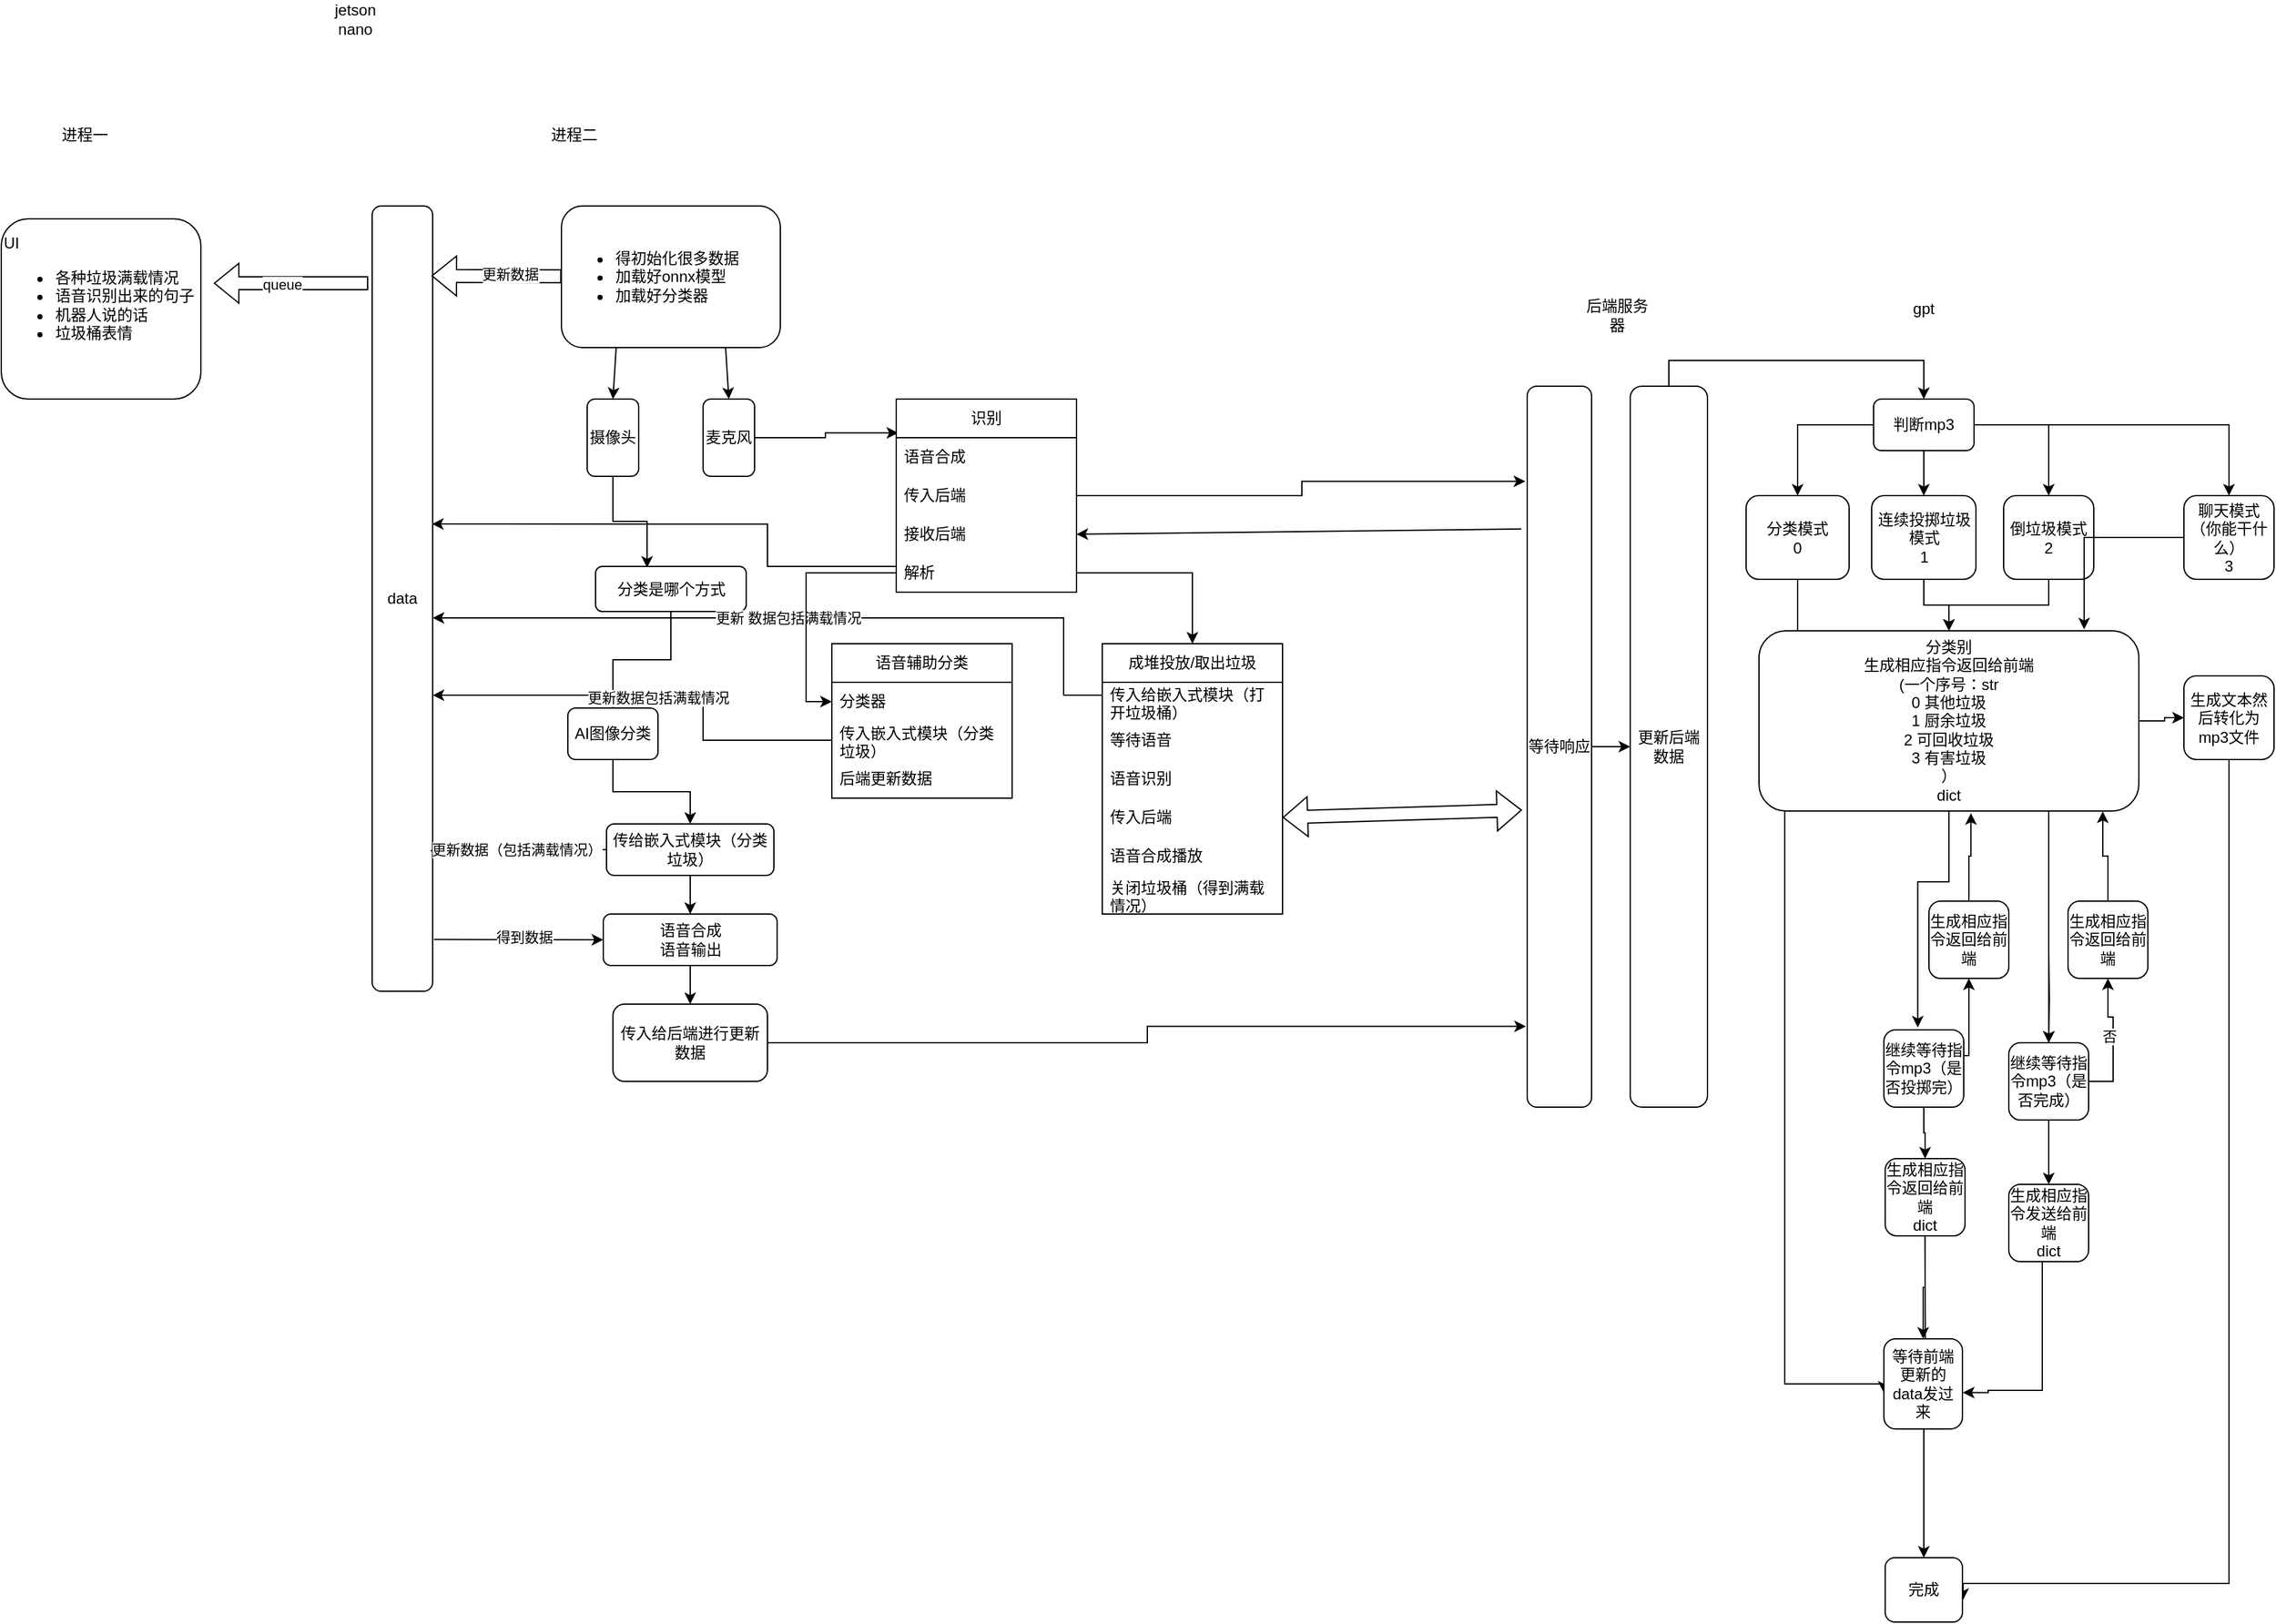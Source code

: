 <mxfile version="21.6.7" type="device">
  <diagram name="第 1 页" id="z0WRBvaNE8rKCtusDMsG">
    <mxGraphModel dx="1481" dy="809" grid="1" gridSize="10" guides="1" tooltips="1" connect="1" arrows="1" fold="1" page="1" pageScale="1" pageWidth="826" pageHeight="1169" math="0" shadow="0">
      <root>
        <mxCell id="0" />
        <mxCell id="1" parent="0" />
        <mxCell id="U0wpTFLzLkp5TlnTxOQX-3" value="进程一" style="text;html=1;strokeColor=none;fillColor=none;align=center;verticalAlign=middle;whiteSpace=wrap;rounded=0;" parent="1" vertex="1">
          <mxGeometry x="140" y="180" width="60" height="30" as="geometry" />
        </mxCell>
        <mxCell id="U0wpTFLzLkp5TlnTxOQX-4" value="进程二" style="text;html=1;strokeColor=none;fillColor=none;align=center;verticalAlign=middle;whiteSpace=wrap;rounded=0;" parent="1" vertex="1">
          <mxGeometry x="520" y="180" width="60" height="30" as="geometry" />
        </mxCell>
        <mxCell id="U0wpTFLzLkp5TlnTxOQX-5" value="UI&lt;br&gt;&lt;ul&gt;&lt;li&gt;各种垃圾满载情况&lt;/li&gt;&lt;li&gt;语音识别出来的句子&lt;/li&gt;&lt;li&gt;机器人说的话&amp;nbsp;&amp;nbsp;&lt;/li&gt;&lt;li&gt;垃圾桶表情&lt;/li&gt;&lt;/ul&gt;&lt;table&gt;&lt;tbody&gt;&lt;tr&gt;&lt;td&gt;&lt;br&gt;&lt;/td&gt;&lt;td&gt;&lt;br&gt;&lt;/td&gt;&lt;/tr&gt;&lt;/tbody&gt;&lt;/table&gt;" style="rounded=1;whiteSpace=wrap;html=1;align=left;" parent="1" vertex="1">
          <mxGeometry x="105" y="260" width="155" height="140" as="geometry" />
        </mxCell>
        <mxCell id="U0wpTFLzLkp5TlnTxOQX-7" value="" style="shape=flexArrow;endArrow=classic;html=1;rounded=0;" parent="1" edge="1">
          <mxGeometry width="50" height="50" relative="1" as="geometry">
            <mxPoint x="390" y="310" as="sourcePoint" />
            <mxPoint x="270" y="310" as="targetPoint" />
          </mxGeometry>
        </mxCell>
        <mxCell id="U0wpTFLzLkp5TlnTxOQX-8" value="queue" style="edgeLabel;html=1;align=center;verticalAlign=middle;resizable=0;points=[];" parent="U0wpTFLzLkp5TlnTxOQX-7" vertex="1" connectable="0">
          <mxGeometry x="0.117" y="1" relative="1" as="geometry">
            <mxPoint as="offset" />
          </mxGeometry>
        </mxCell>
        <mxCell id="U0wpTFLzLkp5TlnTxOQX-64" style="edgeStyle=orthogonalEdgeStyle;rounded=0;orthogonalLoop=1;jettySize=auto;html=1;entryX=0.342;entryY=0.029;entryDx=0;entryDy=0;entryPerimeter=0;" parent="1" source="U0wpTFLzLkp5TlnTxOQX-9" target="U0wpTFLzLkp5TlnTxOQX-63" edge="1">
          <mxGeometry relative="1" as="geometry" />
        </mxCell>
        <mxCell id="U0wpTFLzLkp5TlnTxOQX-9" value="摄像头" style="rounded=1;whiteSpace=wrap;html=1;" parent="1" vertex="1">
          <mxGeometry x="560" y="400" width="40" height="60" as="geometry" />
        </mxCell>
        <mxCell id="U0wpTFLzLkp5TlnTxOQX-46" style="edgeStyle=orthogonalEdgeStyle;rounded=0;orthogonalLoop=1;jettySize=auto;html=1;entryX=0.011;entryY=0.175;entryDx=0;entryDy=0;entryPerimeter=0;" parent="1" source="U0wpTFLzLkp5TlnTxOQX-10" target="U0wpTFLzLkp5TlnTxOQX-50" edge="1">
          <mxGeometry relative="1" as="geometry">
            <mxPoint x="800" y="417.5" as="targetPoint" />
          </mxGeometry>
        </mxCell>
        <mxCell id="U0wpTFLzLkp5TlnTxOQX-10" value="麦克风" style="rounded=1;whiteSpace=wrap;html=1;" parent="1" vertex="1">
          <mxGeometry x="650" y="400" width="40" height="60" as="geometry" />
        </mxCell>
        <mxCell id="U0wpTFLzLkp5TlnTxOQX-11" value="jetson nano" style="text;html=1;strokeColor=none;fillColor=none;align=center;verticalAlign=middle;whiteSpace=wrap;rounded=0;" parent="1" vertex="1">
          <mxGeometry x="350" y="90" width="60" height="30" as="geometry" />
        </mxCell>
        <mxCell id="U0wpTFLzLkp5TlnTxOQX-12" value="&lt;ul&gt;&lt;li&gt;得初始化很多数据&lt;/li&gt;&lt;li&gt;加载好onnx模型&lt;/li&gt;&lt;li style=&quot;&quot;&gt;加载好分类器&lt;/li&gt;&lt;/ul&gt;" style="rounded=1;whiteSpace=wrap;html=1;align=left;" parent="1" vertex="1">
          <mxGeometry x="540" y="250" width="170" height="110" as="geometry" />
        </mxCell>
        <mxCell id="U0wpTFLzLkp5TlnTxOQX-22" style="edgeStyle=orthogonalEdgeStyle;rounded=0;orthogonalLoop=1;jettySize=auto;html=1;entryX=0.5;entryY=0;entryDx=0;entryDy=0;" parent="1" source="U0wpTFLzLkp5TlnTxOQX-13" target="U0wpTFLzLkp5TlnTxOQX-16" edge="1">
          <mxGeometry relative="1" as="geometry" />
        </mxCell>
        <mxCell id="U0wpTFLzLkp5TlnTxOQX-13" value="AI图像分类" style="rounded=1;whiteSpace=wrap;html=1;" parent="1" vertex="1">
          <mxGeometry x="545" y="640" width="70" height="40" as="geometry" />
        </mxCell>
        <mxCell id="U0wpTFLzLkp5TlnTxOQX-14" value="data" style="rounded=1;whiteSpace=wrap;html=1;" parent="1" vertex="1">
          <mxGeometry x="393" y="250" width="47" height="610" as="geometry" />
        </mxCell>
        <mxCell id="U0wpTFLzLkp5TlnTxOQX-24" style="edgeStyle=orthogonalEdgeStyle;rounded=0;orthogonalLoop=1;jettySize=auto;html=1;" parent="1" source="U0wpTFLzLkp5TlnTxOQX-16" target="U0wpTFLzLkp5TlnTxOQX-17" edge="1">
          <mxGeometry relative="1" as="geometry" />
        </mxCell>
        <mxCell id="U0wpTFLzLkp5TlnTxOQX-30" style="edgeStyle=orthogonalEdgeStyle;rounded=0;orthogonalLoop=1;jettySize=auto;html=1;entryX=0.957;entryY=0.821;entryDx=0;entryDy=0;entryPerimeter=0;" parent="1" source="U0wpTFLzLkp5TlnTxOQX-16" target="U0wpTFLzLkp5TlnTxOQX-14" edge="1">
          <mxGeometry relative="1" as="geometry" />
        </mxCell>
        <mxCell id="U0wpTFLzLkp5TlnTxOQX-36" value="更新数据（包括满载情况）" style="edgeLabel;html=1;align=center;verticalAlign=middle;resizable=0;points=[];" parent="U0wpTFLzLkp5TlnTxOQX-30" vertex="1" connectable="0">
          <mxGeometry x="-0.021" y="-2" relative="1" as="geometry">
            <mxPoint x="-1" as="offset" />
          </mxGeometry>
        </mxCell>
        <mxCell id="U0wpTFLzLkp5TlnTxOQX-16" value="传给嵌入式模块（分类垃圾）" style="rounded=1;whiteSpace=wrap;html=1;" parent="1" vertex="1">
          <mxGeometry x="575" y="730" width="130" height="40" as="geometry" />
        </mxCell>
        <mxCell id="U0wpTFLzLkp5TlnTxOQX-25" style="edgeStyle=orthogonalEdgeStyle;rounded=0;orthogonalLoop=1;jettySize=auto;html=1;" parent="1" source="U0wpTFLzLkp5TlnTxOQX-17" target="U0wpTFLzLkp5TlnTxOQX-18" edge="1">
          <mxGeometry relative="1" as="geometry" />
        </mxCell>
        <mxCell id="U0wpTFLzLkp5TlnTxOQX-17" value="语音合成&lt;br&gt;语音输出" style="rounded=1;whiteSpace=wrap;html=1;" parent="1" vertex="1">
          <mxGeometry x="572.5" y="800" width="135" height="40" as="geometry" />
        </mxCell>
        <mxCell id="U0wpTFLzLkp5TlnTxOQX-68" style="edgeStyle=orthogonalEdgeStyle;rounded=0;orthogonalLoop=1;jettySize=auto;html=1;entryX=-0.02;entryY=0.888;entryDx=0;entryDy=0;entryPerimeter=0;" parent="1" source="U0wpTFLzLkp5TlnTxOQX-18" target="U0wpTFLzLkp5TlnTxOQX-27" edge="1">
          <mxGeometry relative="1" as="geometry">
            <mxPoint x="1110" y="890" as="targetPoint" />
          </mxGeometry>
        </mxCell>
        <mxCell id="U0wpTFLzLkp5TlnTxOQX-18" value="传入给后端进行更新数据" style="rounded=1;whiteSpace=wrap;html=1;" parent="1" vertex="1">
          <mxGeometry x="580" y="870" width="120" height="60" as="geometry" />
        </mxCell>
        <mxCell id="U0wpTFLzLkp5TlnTxOQX-19" value="" style="endArrow=classic;html=1;rounded=0;exitX=0.25;exitY=1;exitDx=0;exitDy=0;entryX=0.5;entryY=0;entryDx=0;entryDy=0;" parent="1" source="U0wpTFLzLkp5TlnTxOQX-12" target="U0wpTFLzLkp5TlnTxOQX-9" edge="1">
          <mxGeometry width="50" height="50" relative="1" as="geometry">
            <mxPoint x="550" y="420" as="sourcePoint" />
            <mxPoint x="600" y="370" as="targetPoint" />
          </mxGeometry>
        </mxCell>
        <mxCell id="U0wpTFLzLkp5TlnTxOQX-20" value="" style="endArrow=classic;html=1;rounded=0;exitX=0.75;exitY=1;exitDx=0;exitDy=0;entryX=0.5;entryY=0;entryDx=0;entryDy=0;" parent="1" source="U0wpTFLzLkp5TlnTxOQX-12" target="U0wpTFLzLkp5TlnTxOQX-10" edge="1">
          <mxGeometry width="50" height="50" relative="1" as="geometry">
            <mxPoint x="660" y="410" as="sourcePoint" />
            <mxPoint x="710" y="360" as="targetPoint" />
          </mxGeometry>
        </mxCell>
        <mxCell id="U0wpTFLzLkp5TlnTxOQX-106" style="edgeStyle=orthogonalEdgeStyle;rounded=0;orthogonalLoop=1;jettySize=auto;html=1;entryX=0;entryY=0.5;entryDx=0;entryDy=0;" parent="1" source="U0wpTFLzLkp5TlnTxOQX-27" target="U0wpTFLzLkp5TlnTxOQX-94" edge="1">
          <mxGeometry relative="1" as="geometry" />
        </mxCell>
        <mxCell id="U0wpTFLzLkp5TlnTxOQX-27" value="等待响应" style="rounded=1;whiteSpace=wrap;html=1;" parent="1" vertex="1">
          <mxGeometry x="1290" y="390" width="50" height="560" as="geometry" />
        </mxCell>
        <mxCell id="U0wpTFLzLkp5TlnTxOQX-32" value="" style="endArrow=classic;html=1;rounded=0;exitX=1.021;exitY=0.934;exitDx=0;exitDy=0;exitPerimeter=0;entryX=0;entryY=0.5;entryDx=0;entryDy=0;" parent="1" source="U0wpTFLzLkp5TlnTxOQX-14" target="U0wpTFLzLkp5TlnTxOQX-17" edge="1">
          <mxGeometry width="50" height="50" relative="1" as="geometry">
            <mxPoint x="500" y="860" as="sourcePoint" />
            <mxPoint x="550" y="810" as="targetPoint" />
          </mxGeometry>
        </mxCell>
        <mxCell id="U0wpTFLzLkp5TlnTxOQX-37" value="得到数据" style="edgeLabel;html=1;align=center;verticalAlign=middle;resizable=0;points=[];" parent="U0wpTFLzLkp5TlnTxOQX-32" vertex="1" connectable="0">
          <mxGeometry x="0.065" y="2" relative="1" as="geometry">
            <mxPoint as="offset" />
          </mxGeometry>
        </mxCell>
        <mxCell id="U0wpTFLzLkp5TlnTxOQX-34" value="" style="shape=flexArrow;endArrow=classic;html=1;rounded=0;entryX=0.979;entryY=0.089;entryDx=0;entryDy=0;entryPerimeter=0;" parent="1" source="U0wpTFLzLkp5TlnTxOQX-12" target="U0wpTFLzLkp5TlnTxOQX-14" edge="1">
          <mxGeometry width="50" height="50" relative="1" as="geometry">
            <mxPoint x="500" y="330" as="sourcePoint" />
            <mxPoint x="550" y="280" as="targetPoint" />
          </mxGeometry>
        </mxCell>
        <mxCell id="U0wpTFLzLkp5TlnTxOQX-35" value="更新数据" style="edgeLabel;html=1;align=center;verticalAlign=middle;resizable=0;points=[];" parent="U0wpTFLzLkp5TlnTxOQX-34" vertex="1" connectable="0">
          <mxGeometry x="-0.208" y="-2" relative="1" as="geometry">
            <mxPoint as="offset" />
          </mxGeometry>
        </mxCell>
        <mxCell id="U0wpTFLzLkp5TlnTxOQX-50" value="识别" style="swimlane;fontStyle=0;childLayout=stackLayout;horizontal=1;startSize=30;horizontalStack=0;resizeParent=1;resizeParentMax=0;resizeLast=0;collapsible=1;marginBottom=0;whiteSpace=wrap;html=1;" parent="1" vertex="1">
          <mxGeometry x="800" y="400" width="140" height="150" as="geometry">
            <mxRectangle x="810" y="400" width="60" height="30" as="alternateBounds" />
          </mxGeometry>
        </mxCell>
        <mxCell id="U0wpTFLzLkp5TlnTxOQX-51" value="语音合成" style="text;strokeColor=none;fillColor=none;align=left;verticalAlign=middle;spacingLeft=4;spacingRight=4;overflow=hidden;points=[[0,0.5],[1,0.5]];portConstraint=eastwest;rotatable=0;whiteSpace=wrap;html=1;" parent="U0wpTFLzLkp5TlnTxOQX-50" vertex="1">
          <mxGeometry y="30" width="140" height="30" as="geometry" />
        </mxCell>
        <mxCell id="U0wpTFLzLkp5TlnTxOQX-52" value="传入后端" style="text;strokeColor=none;fillColor=none;align=left;verticalAlign=middle;spacingLeft=4;spacingRight=4;overflow=hidden;points=[[0,0.5],[1,0.5]];portConstraint=eastwest;rotatable=0;whiteSpace=wrap;html=1;" parent="U0wpTFLzLkp5TlnTxOQX-50" vertex="1">
          <mxGeometry y="60" width="140" height="30" as="geometry" />
        </mxCell>
        <mxCell id="U0wpTFLzLkp5TlnTxOQX-58" value="接收后端" style="text;strokeColor=none;fillColor=none;align=left;verticalAlign=middle;spacingLeft=4;spacingRight=4;overflow=hidden;points=[[0,0.5],[1,0.5]];portConstraint=eastwest;rotatable=0;whiteSpace=wrap;html=1;" parent="U0wpTFLzLkp5TlnTxOQX-50" vertex="1">
          <mxGeometry y="90" width="140" height="30" as="geometry" />
        </mxCell>
        <mxCell id="U0wpTFLzLkp5TlnTxOQX-62" value="解析" style="text;strokeColor=none;fillColor=none;align=left;verticalAlign=middle;spacingLeft=4;spacingRight=4;overflow=hidden;points=[[0,0.5],[1,0.5]];portConstraint=eastwest;rotatable=0;whiteSpace=wrap;html=1;" parent="U0wpTFLzLkp5TlnTxOQX-50" vertex="1">
          <mxGeometry y="120" width="140" height="30" as="geometry" />
        </mxCell>
        <mxCell id="U0wpTFLzLkp5TlnTxOQX-65" style="edgeStyle=orthogonalEdgeStyle;rounded=0;orthogonalLoop=1;jettySize=auto;html=1;entryX=0.5;entryY=0;entryDx=0;entryDy=0;" parent="1" source="U0wpTFLzLkp5TlnTxOQX-63" target="U0wpTFLzLkp5TlnTxOQX-13" edge="1">
          <mxGeometry relative="1" as="geometry" />
        </mxCell>
        <mxCell id="U0wpTFLzLkp5TlnTxOQX-63" value="分类是哪个方式" style="rounded=1;whiteSpace=wrap;html=1;" parent="1" vertex="1">
          <mxGeometry x="566.5" y="530" width="117" height="35" as="geometry" />
        </mxCell>
        <mxCell id="U0wpTFLzLkp5TlnTxOQX-67" value="后端服务器" style="text;html=1;strokeColor=none;fillColor=none;align=center;verticalAlign=middle;whiteSpace=wrap;rounded=0;" parent="1" vertex="1">
          <mxGeometry x="1330" y="320" width="60" height="30" as="geometry" />
        </mxCell>
        <mxCell id="U0wpTFLzLkp5TlnTxOQX-69" style="edgeStyle=orthogonalEdgeStyle;rounded=0;orthogonalLoop=1;jettySize=auto;html=1;entryX=-0.03;entryY=0.132;entryDx=0;entryDy=0;entryPerimeter=0;" parent="1" source="U0wpTFLzLkp5TlnTxOQX-52" target="U0wpTFLzLkp5TlnTxOQX-27" edge="1">
          <mxGeometry relative="1" as="geometry" />
        </mxCell>
        <mxCell id="U0wpTFLzLkp5TlnTxOQX-70" value="" style="endArrow=classic;html=1;rounded=0;entryX=1;entryY=0.5;entryDx=0;entryDy=0;exitX=-0.09;exitY=0.198;exitDx=0;exitDy=0;exitPerimeter=0;" parent="1" source="U0wpTFLzLkp5TlnTxOQX-27" target="U0wpTFLzLkp5TlnTxOQX-58" edge="1">
          <mxGeometry width="50" height="50" relative="1" as="geometry">
            <mxPoint x="1170" y="550" as="sourcePoint" />
            <mxPoint x="1220" y="500" as="targetPoint" />
          </mxGeometry>
        </mxCell>
        <mxCell id="U0wpTFLzLkp5TlnTxOQX-71" style="edgeStyle=orthogonalEdgeStyle;rounded=0;orthogonalLoop=1;jettySize=auto;html=1;entryX=0.989;entryY=0.405;entryDx=0;entryDy=0;entryPerimeter=0;" parent="1" source="U0wpTFLzLkp5TlnTxOQX-62" target="U0wpTFLzLkp5TlnTxOQX-14" edge="1">
          <mxGeometry relative="1" as="geometry">
            <Array as="points">
              <mxPoint x="700" y="530" />
              <mxPoint x="700" y="497" />
            </Array>
          </mxGeometry>
        </mxCell>
        <mxCell id="U0wpTFLzLkp5TlnTxOQX-74" value="语音辅助分类" style="swimlane;fontStyle=0;childLayout=stackLayout;horizontal=1;startSize=30;horizontalStack=0;resizeParent=1;resizeParentMax=0;resizeLast=0;collapsible=1;marginBottom=0;whiteSpace=wrap;html=1;" parent="1" vertex="1">
          <mxGeometry x="750" y="590" width="140" height="120" as="geometry" />
        </mxCell>
        <mxCell id="U0wpTFLzLkp5TlnTxOQX-75" value="分类器" style="text;strokeColor=none;fillColor=none;align=left;verticalAlign=middle;spacingLeft=4;spacingRight=4;overflow=hidden;points=[[0,0.5],[1,0.5]];portConstraint=eastwest;rotatable=0;whiteSpace=wrap;html=1;" parent="U0wpTFLzLkp5TlnTxOQX-74" vertex="1">
          <mxGeometry y="30" width="140" height="30" as="geometry" />
        </mxCell>
        <mxCell id="U0wpTFLzLkp5TlnTxOQX-76" value="传入嵌入式模块（分类垃圾）" style="text;strokeColor=none;fillColor=none;align=left;verticalAlign=middle;spacingLeft=4;spacingRight=4;overflow=hidden;points=[[0,0.5],[1,0.5]];portConstraint=eastwest;rotatable=0;whiteSpace=wrap;html=1;" parent="U0wpTFLzLkp5TlnTxOQX-74" vertex="1">
          <mxGeometry y="60" width="140" height="30" as="geometry" />
        </mxCell>
        <mxCell id="U0wpTFLzLkp5TlnTxOQX-77" value="后端更新数据" style="text;strokeColor=none;fillColor=none;align=left;verticalAlign=middle;spacingLeft=4;spacingRight=4;overflow=hidden;points=[[0,0.5],[1,0.5]];portConstraint=eastwest;rotatable=0;whiteSpace=wrap;html=1;" parent="U0wpTFLzLkp5TlnTxOQX-74" vertex="1">
          <mxGeometry y="90" width="140" height="30" as="geometry" />
        </mxCell>
        <mxCell id="U0wpTFLzLkp5TlnTxOQX-78" value="成堆投放/取出垃圾" style="swimlane;fontStyle=0;childLayout=stackLayout;horizontal=1;startSize=30;horizontalStack=0;resizeParent=1;resizeParentMax=0;resizeLast=0;collapsible=1;marginBottom=0;whiteSpace=wrap;html=1;" parent="1" vertex="1">
          <mxGeometry x="960" y="590" width="140" height="210" as="geometry" />
        </mxCell>
        <mxCell id="U0wpTFLzLkp5TlnTxOQX-79" value="传入给嵌入式模块（打开垃圾桶）" style="text;strokeColor=none;fillColor=none;align=left;verticalAlign=middle;spacingLeft=4;spacingRight=4;overflow=hidden;points=[[0,0.5],[1,0.5]];portConstraint=eastwest;rotatable=0;whiteSpace=wrap;html=1;" parent="U0wpTFLzLkp5TlnTxOQX-78" vertex="1">
          <mxGeometry y="30" width="140" height="30" as="geometry" />
        </mxCell>
        <mxCell id="U0wpTFLzLkp5TlnTxOQX-80" value="等待语音" style="text;strokeColor=none;fillColor=none;align=left;verticalAlign=middle;spacingLeft=4;spacingRight=4;overflow=hidden;points=[[0,0.5],[1,0.5]];portConstraint=eastwest;rotatable=0;whiteSpace=wrap;html=1;" parent="U0wpTFLzLkp5TlnTxOQX-78" vertex="1">
          <mxGeometry y="60" width="140" height="30" as="geometry" />
        </mxCell>
        <mxCell id="U0wpTFLzLkp5TlnTxOQX-88" value="语音识别" style="text;strokeColor=none;fillColor=none;align=left;verticalAlign=middle;spacingLeft=4;spacingRight=4;overflow=hidden;points=[[0,0.5],[1,0.5]];portConstraint=eastwest;rotatable=0;whiteSpace=wrap;html=1;" parent="U0wpTFLzLkp5TlnTxOQX-78" vertex="1">
          <mxGeometry y="90" width="140" height="30" as="geometry" />
        </mxCell>
        <mxCell id="U0wpTFLzLkp5TlnTxOQX-89" value="传入后端" style="text;strokeColor=none;fillColor=none;align=left;verticalAlign=middle;spacingLeft=4;spacingRight=4;overflow=hidden;points=[[0,0.5],[1,0.5]];portConstraint=eastwest;rotatable=0;whiteSpace=wrap;html=1;" parent="U0wpTFLzLkp5TlnTxOQX-78" vertex="1">
          <mxGeometry y="120" width="140" height="30" as="geometry" />
        </mxCell>
        <mxCell id="U0wpTFLzLkp5TlnTxOQX-91" value="语音合成播放" style="text;strokeColor=none;fillColor=none;align=left;verticalAlign=middle;spacingLeft=4;spacingRight=4;overflow=hidden;points=[[0,0.5],[1,0.5]];portConstraint=eastwest;rotatable=0;whiteSpace=wrap;html=1;" parent="U0wpTFLzLkp5TlnTxOQX-78" vertex="1">
          <mxGeometry y="150" width="140" height="30" as="geometry" />
        </mxCell>
        <mxCell id="U0wpTFLzLkp5TlnTxOQX-93" value="关闭垃圾桶（得到满载情况）" style="text;strokeColor=none;fillColor=none;align=left;verticalAlign=middle;spacingLeft=4;spacingRight=4;overflow=hidden;points=[[0,0.5],[1,0.5]];portConstraint=eastwest;rotatable=0;whiteSpace=wrap;html=1;" parent="U0wpTFLzLkp5TlnTxOQX-78" vertex="1">
          <mxGeometry y="180" width="140" height="30" as="geometry" />
        </mxCell>
        <mxCell id="U0wpTFLzLkp5TlnTxOQX-82" style="edgeStyle=orthogonalEdgeStyle;rounded=0;orthogonalLoop=1;jettySize=auto;html=1;entryX=1;entryY=0.623;entryDx=0;entryDy=0;entryPerimeter=0;" parent="1" source="U0wpTFLzLkp5TlnTxOQX-76" target="U0wpTFLzLkp5TlnTxOQX-14" edge="1">
          <mxGeometry relative="1" as="geometry">
            <Array as="points">
              <mxPoint x="650" y="665" />
              <mxPoint x="650" y="630" />
            </Array>
          </mxGeometry>
        </mxCell>
        <mxCell id="U0wpTFLzLkp5TlnTxOQX-83" value="更新数据包括满载情况" style="edgeLabel;html=1;align=center;verticalAlign=middle;resizable=0;points=[];" parent="U0wpTFLzLkp5TlnTxOQX-82" vertex="1" connectable="0">
          <mxGeometry x="-0.015" y="2" relative="1" as="geometry">
            <mxPoint as="offset" />
          </mxGeometry>
        </mxCell>
        <mxCell id="U0wpTFLzLkp5TlnTxOQX-85" style="edgeStyle=orthogonalEdgeStyle;rounded=0;orthogonalLoop=1;jettySize=auto;html=1;entryX=1;entryY=0.557;entryDx=0;entryDy=0;entryPerimeter=0;exitX=0;exitY=0.5;exitDx=0;exitDy=0;" parent="1" source="U0wpTFLzLkp5TlnTxOQX-79" edge="1">
          <mxGeometry relative="1" as="geometry">
            <mxPoint x="960" y="615.23" as="sourcePoint" />
            <mxPoint x="440" y="570" as="targetPoint" />
            <Array as="points">
              <mxPoint x="960" y="630" />
              <mxPoint x="930" y="630" />
              <mxPoint x="930" y="570" />
            </Array>
          </mxGeometry>
        </mxCell>
        <mxCell id="U0wpTFLzLkp5TlnTxOQX-87" value="更新 数据包括满载情况" style="edgeLabel;html=1;align=center;verticalAlign=middle;resizable=0;points=[];" parent="U0wpTFLzLkp5TlnTxOQX-85" vertex="1" connectable="0">
          <mxGeometry x="0.056" relative="1" as="geometry">
            <mxPoint as="offset" />
          </mxGeometry>
        </mxCell>
        <mxCell id="U0wpTFLzLkp5TlnTxOQX-92" value="" style="shape=flexArrow;endArrow=classic;startArrow=classic;html=1;rounded=0;entryX=-0.08;entryY=0.588;entryDx=0;entryDy=0;entryPerimeter=0;exitX=1;exitY=0.5;exitDx=0;exitDy=0;" parent="1" source="U0wpTFLzLkp5TlnTxOQX-89" target="U0wpTFLzLkp5TlnTxOQX-27" edge="1">
          <mxGeometry width="100" height="100" relative="1" as="geometry">
            <mxPoint x="1150" y="810" as="sourcePoint" />
            <mxPoint x="1250" y="710" as="targetPoint" />
          </mxGeometry>
        </mxCell>
        <mxCell id="N9H1962vjkpmFfXOjGGF-38" style="edgeStyle=orthogonalEdgeStyle;rounded=0;orthogonalLoop=1;jettySize=auto;html=1;entryX=0.5;entryY=0;entryDx=0;entryDy=0;" parent="1" source="U0wpTFLzLkp5TlnTxOQX-94" target="N9H1962vjkpmFfXOjGGF-1" edge="1">
          <mxGeometry relative="1" as="geometry">
            <Array as="points">
              <mxPoint x="1400" y="370" />
              <mxPoint x="1598" y="370" />
            </Array>
          </mxGeometry>
        </mxCell>
        <mxCell id="U0wpTFLzLkp5TlnTxOQX-94" value="更新后端数据" style="rounded=1;whiteSpace=wrap;html=1;" parent="1" vertex="1">
          <mxGeometry x="1370" y="390" width="60" height="560" as="geometry" />
        </mxCell>
        <mxCell id="U0wpTFLzLkp5TlnTxOQX-95" style="edgeStyle=orthogonalEdgeStyle;rounded=0;orthogonalLoop=1;jettySize=auto;html=1;entryX=0;entryY=0.5;entryDx=0;entryDy=0;" parent="1" source="U0wpTFLzLkp5TlnTxOQX-62" target="U0wpTFLzLkp5TlnTxOQX-75" edge="1">
          <mxGeometry relative="1" as="geometry" />
        </mxCell>
        <mxCell id="U0wpTFLzLkp5TlnTxOQX-96" style="edgeStyle=orthogonalEdgeStyle;rounded=0;orthogonalLoop=1;jettySize=auto;html=1;entryX=0.5;entryY=0;entryDx=0;entryDy=0;" parent="1" source="U0wpTFLzLkp5TlnTxOQX-62" target="U0wpTFLzLkp5TlnTxOQX-78" edge="1">
          <mxGeometry relative="1" as="geometry" />
        </mxCell>
        <mxCell id="N9H1962vjkpmFfXOjGGF-6" style="edgeStyle=orthogonalEdgeStyle;rounded=0;orthogonalLoop=1;jettySize=auto;html=1;" parent="1" source="N9H1962vjkpmFfXOjGGF-1" target="N9H1962vjkpmFfXOjGGF-3" edge="1">
          <mxGeometry relative="1" as="geometry" />
        </mxCell>
        <mxCell id="N9H1962vjkpmFfXOjGGF-7" style="edgeStyle=orthogonalEdgeStyle;rounded=0;orthogonalLoop=1;jettySize=auto;html=1;entryX=0.5;entryY=0;entryDx=0;entryDy=0;" parent="1" source="N9H1962vjkpmFfXOjGGF-1" target="N9H1962vjkpmFfXOjGGF-4" edge="1">
          <mxGeometry relative="1" as="geometry" />
        </mxCell>
        <mxCell id="N9H1962vjkpmFfXOjGGF-8" style="edgeStyle=orthogonalEdgeStyle;rounded=0;orthogonalLoop=1;jettySize=auto;html=1;entryX=0.5;entryY=0;entryDx=0;entryDy=0;" parent="1" source="N9H1962vjkpmFfXOjGGF-1" target="N9H1962vjkpmFfXOjGGF-5" edge="1">
          <mxGeometry relative="1" as="geometry" />
        </mxCell>
        <mxCell id="N9H1962vjkpmFfXOjGGF-33" style="edgeStyle=orthogonalEdgeStyle;rounded=0;orthogonalLoop=1;jettySize=auto;html=1;entryX=0.5;entryY=0;entryDx=0;entryDy=0;" parent="1" source="N9H1962vjkpmFfXOjGGF-1" target="N9H1962vjkpmFfXOjGGF-32" edge="1">
          <mxGeometry relative="1" as="geometry" />
        </mxCell>
        <mxCell id="N9H1962vjkpmFfXOjGGF-1" value="判断mp3" style="rounded=1;whiteSpace=wrap;html=1;" parent="1" vertex="1">
          <mxGeometry x="1559" y="400" width="78" height="40" as="geometry" />
        </mxCell>
        <mxCell id="N9H1962vjkpmFfXOjGGF-2" value="gpt" style="text;html=1;strokeColor=none;fillColor=none;align=center;verticalAlign=middle;whiteSpace=wrap;rounded=0;" parent="1" vertex="1">
          <mxGeometry x="1568" y="315" width="60" height="30" as="geometry" />
        </mxCell>
        <mxCell id="N9H1962vjkpmFfXOjGGF-9" style="edgeStyle=orthogonalEdgeStyle;rounded=0;orthogonalLoop=1;jettySize=auto;html=1;" parent="1" source="N9H1962vjkpmFfXOjGGF-3" edge="1">
          <mxGeometry relative="1" as="geometry">
            <mxPoint x="1500" y="620" as="targetPoint" />
          </mxGeometry>
        </mxCell>
        <mxCell id="N9H1962vjkpmFfXOjGGF-3" value="分类模式&lt;br&gt;0" style="rounded=1;whiteSpace=wrap;html=1;" parent="1" vertex="1">
          <mxGeometry x="1460" y="475" width="80" height="65" as="geometry" />
        </mxCell>
        <mxCell id="QUGm9M66AFQhWMe6zfgv-4" style="edgeStyle=orthogonalEdgeStyle;rounded=0;orthogonalLoop=1;jettySize=auto;html=1;" edge="1" parent="1" source="N9H1962vjkpmFfXOjGGF-4" target="N9H1962vjkpmFfXOjGGF-10">
          <mxGeometry relative="1" as="geometry" />
        </mxCell>
        <mxCell id="N9H1962vjkpmFfXOjGGF-4" value="连续投掷垃圾模式&lt;br&gt;1" style="rounded=1;whiteSpace=wrap;html=1;" parent="1" vertex="1">
          <mxGeometry x="1557.5" y="475" width="81" height="65" as="geometry" />
        </mxCell>
        <mxCell id="QUGm9M66AFQhWMe6zfgv-5" style="edgeStyle=orthogonalEdgeStyle;rounded=0;orthogonalLoop=1;jettySize=auto;html=1;" edge="1" parent="1" source="N9H1962vjkpmFfXOjGGF-5" target="N9H1962vjkpmFfXOjGGF-10">
          <mxGeometry relative="1" as="geometry" />
        </mxCell>
        <mxCell id="N9H1962vjkpmFfXOjGGF-5" value="倒垃圾模式&lt;br&gt;2" style="rounded=1;whiteSpace=wrap;html=1;" parent="1" vertex="1">
          <mxGeometry x="1660" y="475" width="70" height="65" as="geometry" />
        </mxCell>
        <mxCell id="N9H1962vjkpmFfXOjGGF-41" style="edgeStyle=orthogonalEdgeStyle;rounded=0;orthogonalLoop=1;jettySize=auto;html=1;entryX=-0.002;entryY=0.598;entryDx=0;entryDy=0;entryPerimeter=0;" parent="1" source="N9H1962vjkpmFfXOjGGF-10" target="N9H1962vjkpmFfXOjGGF-16" edge="1">
          <mxGeometry relative="1" as="geometry">
            <Array as="points">
              <mxPoint x="1490" y="1165" />
              <mxPoint x="1567" y="1165" />
            </Array>
          </mxGeometry>
        </mxCell>
        <mxCell id="QUGm9M66AFQhWMe6zfgv-9" style="edgeStyle=orthogonalEdgeStyle;rounded=0;orthogonalLoop=1;jettySize=auto;html=1;entryX=0;entryY=0.5;entryDx=0;entryDy=0;" edge="1" parent="1" source="N9H1962vjkpmFfXOjGGF-10" target="N9H1962vjkpmFfXOjGGF-34">
          <mxGeometry relative="1" as="geometry" />
        </mxCell>
        <mxCell id="QUGm9M66AFQhWMe6zfgv-10" style="edgeStyle=orthogonalEdgeStyle;rounded=0;orthogonalLoop=1;jettySize=auto;html=1;entryX=0.424;entryY=-0.031;entryDx=0;entryDy=0;entryPerimeter=0;" edge="1" parent="1" source="N9H1962vjkpmFfXOjGGF-10" target="N9H1962vjkpmFfXOjGGF-17">
          <mxGeometry relative="1" as="geometry">
            <mxPoint x="1617.5" y="830" as="targetPoint" />
            <Array as="points">
              <mxPoint x="1618" y="775" />
              <mxPoint x="1593" y="775" />
            </Array>
          </mxGeometry>
        </mxCell>
        <mxCell id="QUGm9M66AFQhWMe6zfgv-14" style="edgeStyle=orthogonalEdgeStyle;rounded=0;orthogonalLoop=1;jettySize=auto;html=1;" edge="1" parent="1" source="N9H1962vjkpmFfXOjGGF-10" target="N9H1962vjkpmFfXOjGGF-25">
          <mxGeometry relative="1" as="geometry">
            <Array as="points">
              <mxPoint x="1695" y="760" />
              <mxPoint x="1695" y="760" />
            </Array>
          </mxGeometry>
        </mxCell>
        <mxCell id="N9H1962vjkpmFfXOjGGF-10" value="分类别&lt;br&gt;生成相应指令返回给前端&lt;br&gt;(一个序号：str&lt;br&gt;0 其他垃圾&lt;br&gt;1 厨余垃圾&lt;br&gt;2 可回收垃圾&lt;br&gt;3 有害垃圾&lt;br&gt;）&lt;br&gt;dict" style="rounded=1;whiteSpace=wrap;html=1;" parent="1" vertex="1">
          <mxGeometry x="1470" y="580" width="295" height="140" as="geometry" />
        </mxCell>
        <mxCell id="N9H1962vjkpmFfXOjGGF-26" style="edgeStyle=orthogonalEdgeStyle;rounded=0;orthogonalLoop=1;jettySize=auto;html=1;" parent="1" target="N9H1962vjkpmFfXOjGGF-25" edge="1">
          <mxGeometry relative="1" as="geometry">
            <mxPoint x="1695" y="830" as="sourcePoint" />
          </mxGeometry>
        </mxCell>
        <mxCell id="N9H1962vjkpmFfXOjGGF-42" style="edgeStyle=orthogonalEdgeStyle;rounded=0;orthogonalLoop=1;jettySize=auto;html=1;entryX=0.5;entryY=0;entryDx=0;entryDy=0;" parent="1" edge="1" target="N9H1962vjkpmFfXOjGGF-43">
          <mxGeometry relative="1" as="geometry">
            <mxPoint x="1598.68" y="1080" as="targetPoint" />
            <mxPoint x="1598.68" y="990" as="sourcePoint" />
          </mxGeometry>
        </mxCell>
        <mxCell id="N9H1962vjkpmFfXOjGGF-16" value="等待前端更新的data发过来" style="rounded=1;whiteSpace=wrap;html=1;" parent="1" vertex="1">
          <mxGeometry x="1567" y="1130" width="61" height="70" as="geometry" />
        </mxCell>
        <mxCell id="N9H1962vjkpmFfXOjGGF-22" style="edgeStyle=orthogonalEdgeStyle;rounded=0;orthogonalLoop=1;jettySize=auto;html=1;entryX=0.5;entryY=0;entryDx=0;entryDy=0;" parent="1" source="N9H1962vjkpmFfXOjGGF-17" target="N9H1962vjkpmFfXOjGGF-21" edge="1">
          <mxGeometry relative="1" as="geometry" />
        </mxCell>
        <mxCell id="QUGm9M66AFQhWMe6zfgv-12" style="edgeStyle=orthogonalEdgeStyle;rounded=0;orthogonalLoop=1;jettySize=auto;html=1;entryX=0.5;entryY=1;entryDx=0;entryDy=0;" edge="1" parent="1" source="N9H1962vjkpmFfXOjGGF-17" target="QUGm9M66AFQhWMe6zfgv-11">
          <mxGeometry relative="1" as="geometry">
            <Array as="points">
              <mxPoint x="1633" y="910" />
            </Array>
          </mxGeometry>
        </mxCell>
        <mxCell id="N9H1962vjkpmFfXOjGGF-17" value="继续等待指令mp3（是否投掷完）" style="rounded=1;whiteSpace=wrap;html=1;" parent="1" vertex="1">
          <mxGeometry x="1567" y="890" width="62" height="60" as="geometry" />
        </mxCell>
        <mxCell id="N9H1962vjkpmFfXOjGGF-23" style="edgeStyle=orthogonalEdgeStyle;rounded=0;orthogonalLoop=1;jettySize=auto;html=1;" parent="1" source="N9H1962vjkpmFfXOjGGF-21" target="N9H1962vjkpmFfXOjGGF-16" edge="1">
          <mxGeometry relative="1" as="geometry" />
        </mxCell>
        <mxCell id="N9H1962vjkpmFfXOjGGF-21" value="生成相应指令返回给前端&lt;br&gt;dict" style="rounded=1;whiteSpace=wrap;html=1;" parent="1" vertex="1">
          <mxGeometry x="1568" y="990" width="62" height="60" as="geometry" />
        </mxCell>
        <mxCell id="N9H1962vjkpmFfXOjGGF-27" style="edgeStyle=orthogonalEdgeStyle;rounded=0;orthogonalLoop=1;jettySize=auto;html=1;entryX=0.5;entryY=1;entryDx=0;entryDy=0;" parent="1" source="N9H1962vjkpmFfXOjGGF-25" target="QUGm9M66AFQhWMe6zfgv-16" edge="1">
          <mxGeometry relative="1" as="geometry">
            <Array as="points">
              <mxPoint x="1745" y="930" />
              <mxPoint x="1745" y="880" />
              <mxPoint x="1741" y="880" />
            </Array>
            <mxPoint x="1730" y="880" as="targetPoint" />
          </mxGeometry>
        </mxCell>
        <mxCell id="N9H1962vjkpmFfXOjGGF-28" value="否" style="edgeLabel;html=1;align=center;verticalAlign=middle;resizable=0;points=[];" parent="N9H1962vjkpmFfXOjGGF-27" vertex="1" connectable="0">
          <mxGeometry x="0.054" y="3" relative="1" as="geometry">
            <mxPoint as="offset" />
          </mxGeometry>
        </mxCell>
        <mxCell id="N9H1962vjkpmFfXOjGGF-30" style="edgeStyle=orthogonalEdgeStyle;rounded=0;orthogonalLoop=1;jettySize=auto;html=1;entryX=0.5;entryY=0;entryDx=0;entryDy=0;" parent="1" source="N9H1962vjkpmFfXOjGGF-25" target="N9H1962vjkpmFfXOjGGF-29" edge="1">
          <mxGeometry relative="1" as="geometry" />
        </mxCell>
        <mxCell id="N9H1962vjkpmFfXOjGGF-25" value="继续等待指令mp3（是否完成）" style="rounded=1;whiteSpace=wrap;html=1;" parent="1" vertex="1">
          <mxGeometry x="1664" y="900" width="62" height="60" as="geometry" />
        </mxCell>
        <mxCell id="QUGm9M66AFQhWMe6zfgv-15" style="edgeStyle=orthogonalEdgeStyle;rounded=0;orthogonalLoop=1;jettySize=auto;html=1;entryX=1.005;entryY=0.596;entryDx=0;entryDy=0;entryPerimeter=0;" edge="1" parent="1" source="N9H1962vjkpmFfXOjGGF-29" target="N9H1962vjkpmFfXOjGGF-16">
          <mxGeometry relative="1" as="geometry">
            <Array as="points">
              <mxPoint x="1690" y="1170" />
              <mxPoint x="1648" y="1170" />
              <mxPoint x="1648" y="1172" />
            </Array>
          </mxGeometry>
        </mxCell>
        <mxCell id="N9H1962vjkpmFfXOjGGF-29" value="生成相应指令发送给前端&lt;br&gt;dict" style="rounded=1;whiteSpace=wrap;html=1;" parent="1" vertex="1">
          <mxGeometry x="1664" y="1010" width="62" height="60" as="geometry" />
        </mxCell>
        <mxCell id="N9H1962vjkpmFfXOjGGF-35" style="edgeStyle=orthogonalEdgeStyle;rounded=0;orthogonalLoop=1;jettySize=auto;html=1;entryX=0.856;entryY=-0.008;entryDx=0;entryDy=0;entryPerimeter=0;" parent="1" source="N9H1962vjkpmFfXOjGGF-32" target="N9H1962vjkpmFfXOjGGF-10" edge="1">
          <mxGeometry relative="1" as="geometry" />
        </mxCell>
        <mxCell id="N9H1962vjkpmFfXOjGGF-32" value="聊天模式&lt;br&gt;（你能干什么）&lt;br&gt;3" style="rounded=1;whiteSpace=wrap;html=1;" parent="1" vertex="1">
          <mxGeometry x="1800" y="475" width="70" height="65" as="geometry" />
        </mxCell>
        <mxCell id="N9H1962vjkpmFfXOjGGF-44" style="edgeStyle=orthogonalEdgeStyle;rounded=0;orthogonalLoop=1;jettySize=auto;html=1;entryX=1.009;entryY=0.656;entryDx=0;entryDy=0;entryPerimeter=0;" parent="1" source="N9H1962vjkpmFfXOjGGF-34" target="N9H1962vjkpmFfXOjGGF-43" edge="1">
          <mxGeometry relative="1" as="geometry">
            <Array as="points">
              <mxPoint x="1835" y="1320" />
              <mxPoint x="1629" y="1320" />
            </Array>
          </mxGeometry>
        </mxCell>
        <mxCell id="N9H1962vjkpmFfXOjGGF-34" value="生成文本然后转化为mp3文件" style="rounded=1;whiteSpace=wrap;html=1;" parent="1" vertex="1">
          <mxGeometry x="1800" y="615" width="70" height="65" as="geometry" />
        </mxCell>
        <mxCell id="N9H1962vjkpmFfXOjGGF-43" value="完成" style="rounded=1;whiteSpace=wrap;html=1;" parent="1" vertex="1">
          <mxGeometry x="1568" y="1300" width="60" height="50" as="geometry" />
        </mxCell>
        <mxCell id="QUGm9M66AFQhWMe6zfgv-13" style="edgeStyle=orthogonalEdgeStyle;rounded=0;orthogonalLoop=1;jettySize=auto;html=1;entryX=0.558;entryY=1.012;entryDx=0;entryDy=0;entryPerimeter=0;" edge="1" parent="1" source="QUGm9M66AFQhWMe6zfgv-11" target="N9H1962vjkpmFfXOjGGF-10">
          <mxGeometry relative="1" as="geometry" />
        </mxCell>
        <mxCell id="QUGm9M66AFQhWMe6zfgv-11" value="生成相应指令返回给前端" style="rounded=1;whiteSpace=wrap;html=1;" vertex="1" parent="1">
          <mxGeometry x="1602" y="790" width="62" height="60" as="geometry" />
        </mxCell>
        <mxCell id="QUGm9M66AFQhWMe6zfgv-17" style="edgeStyle=orthogonalEdgeStyle;rounded=0;orthogonalLoop=1;jettySize=auto;html=1;entryX=0.905;entryY=1.002;entryDx=0;entryDy=0;entryPerimeter=0;" edge="1" parent="1" source="QUGm9M66AFQhWMe6zfgv-16" target="N9H1962vjkpmFfXOjGGF-10">
          <mxGeometry relative="1" as="geometry" />
        </mxCell>
        <mxCell id="QUGm9M66AFQhWMe6zfgv-16" value="生成相应指令返回给前端" style="rounded=1;whiteSpace=wrap;html=1;" vertex="1" parent="1">
          <mxGeometry x="1710" y="790" width="62" height="60" as="geometry" />
        </mxCell>
      </root>
    </mxGraphModel>
  </diagram>
</mxfile>

